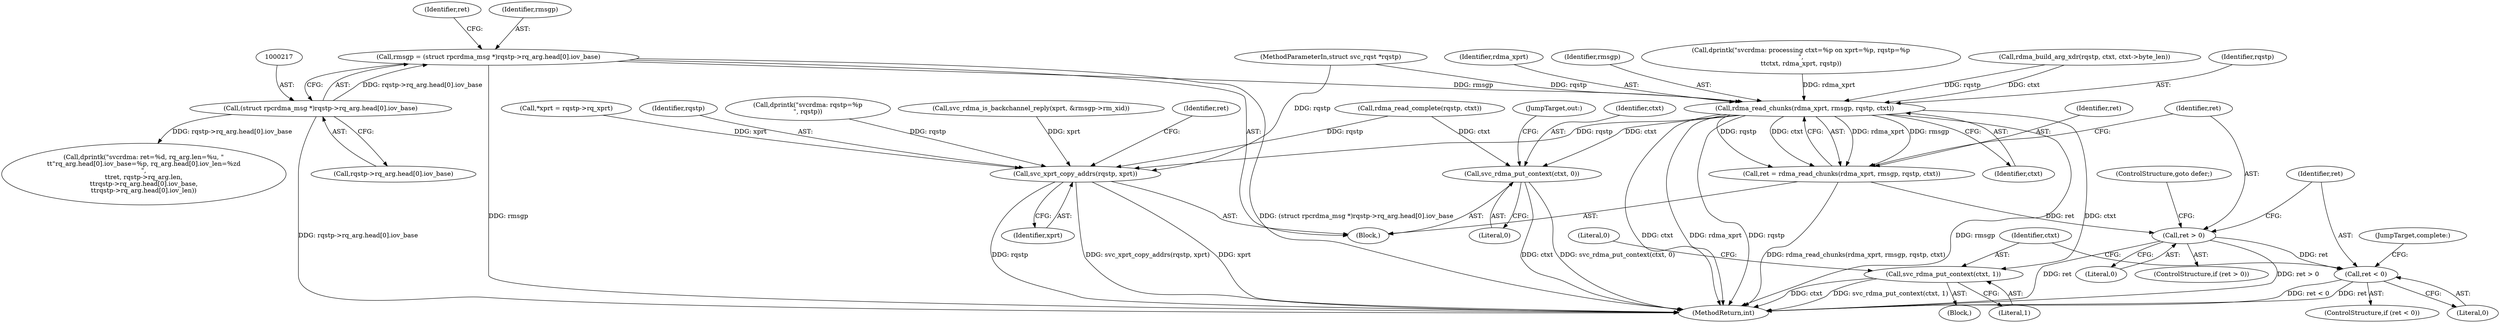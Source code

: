 digraph "0_linux_c70422f760c120480fee4de6c38804c72aa26bc1_30@pointer" {
"1000214" [label="(Call,rmsgp = (struct rpcrdma_msg *)rqstp->rq_arg.head[0].iov_base)"];
"1000216" [label="(Call,(struct rpcrdma_msg *)rqstp->rq_arg.head[0].iov_base)"];
"1000281" [label="(Call,rdma_read_chunks(rdma_xprt, rmsgp, rqstp, ctxt))"];
"1000279" [label="(Call,ret = rdma_read_chunks(rdma_xprt, rmsgp, rqstp, ctxt))"];
"1000287" [label="(Call,ret > 0)"];
"1000294" [label="(Call,ret < 0)"];
"1000298" [label="(Call,svc_rdma_put_context(ctxt, 1))"];
"1000331" [label="(Call,svc_rdma_put_context(ctxt, 0))"];
"1000366" [label="(Call,svc_xprt_copy_addrs(rqstp, xprt))"];
"1000282" [label="(Identifier,rdma_xprt)"];
"1000218" [label="(Call,rqstp->rq_arg.head[0].iov_base)"];
"1000110" [label="(Call,*xprt = rqstp->rq_xprt)"];
"1000368" [label="(Identifier,xprt)"];
"1000367" [label="(Identifier,rqstp)"];
"1000291" [label="(ControlStructure,goto defer;)"];
"1000285" [label="(Identifier,ctxt)"];
"1000228" [label="(Identifier,ret)"];
"1000216" [label="(Call,(struct rpcrdma_msg *)rqstp->rq_arg.head[0].iov_base)"];
"1000366" [label="(Call,svc_xprt_copy_addrs(rqstp, xprt))"];
"1000215" [label="(Identifier,rmsgp)"];
"1000279" [label="(Call,ret = rdma_read_chunks(rdma_xprt, rmsgp, rqstp, ctxt))"];
"1000298" [label="(Call,svc_rdma_put_context(ctxt, 1))"];
"1000302" [label="(Literal,0)"];
"1000288" [label="(Identifier,ret)"];
"1000283" [label="(Identifier,rmsgp)"];
"1000296" [label="(Literal,0)"];
"1000124" [label="(Call,dprintk(\"svcrdma: rqstp=%p\n\", rqstp))"];
"1000331" [label="(Call,svc_rdma_put_context(ctxt, 0))"];
"1000289" [label="(Literal,0)"];
"1000286" [label="(ControlStructure,if (ret > 0))"];
"1000303" [label="(JumpTarget,complete:)"];
"1000294" [label="(Call,ret < 0)"];
"1000250" [label="(Call,svc_rdma_is_backchannel_reply(xprt, &rmsgp->rm_xid))"];
"1000335" [label="(Call,dprintk(\"svcrdma: ret=%d, rq_arg.len=%u, \"\n\t\t\"rq_arg.head[0].iov_base=%p, rq_arg.head[0].iov_len=%zd\n\",\n\t\tret, rqstp->rq_arg.len,\n\t\trqstp->rq_arg.head[0].iov_base,\n\t\trqstp->rq_arg.head[0].iov_len))"];
"1000297" [label="(Block,)"];
"1000299" [label="(Identifier,ctxt)"];
"1000280" [label="(Identifier,ret)"];
"1000293" [label="(ControlStructure,if (ret < 0))"];
"1000300" [label="(Literal,1)"];
"1000281" [label="(Call,rdma_read_chunks(rdma_xprt, rmsgp, rqstp, ctxt))"];
"1000200" [label="(Call,dprintk(\"svcrdma: processing ctxt=%p on xprt=%p, rqstp=%p\n\",\n\t\tctxt, rdma_xprt, rqstp))"];
"1000107" [label="(MethodParameterIn,struct svc_rqst *rqstp)"];
"1000287" [label="(Call,ret > 0)"];
"1000334" [label="(JumpTarget,out:)"];
"1000214" [label="(Call,rmsgp = (struct rpcrdma_msg *)rqstp->rq_arg.head[0].iov_base)"];
"1000150" [label="(Call,rdma_read_complete(rqstp, ctxt))"];
"1000108" [label="(Block,)"];
"1000370" [label="(Identifier,ret)"];
"1000208" [label="(Call,rdma_build_arg_xdr(rqstp, ctxt, ctxt->byte_len))"];
"1000295" [label="(Identifier,ret)"];
"1000333" [label="(Literal,0)"];
"1000332" [label="(Identifier,ctxt)"];
"1000284" [label="(Identifier,rqstp)"];
"1000396" [label="(MethodReturn,int)"];
"1000214" -> "1000108"  [label="AST: "];
"1000214" -> "1000216"  [label="CFG: "];
"1000215" -> "1000214"  [label="AST: "];
"1000216" -> "1000214"  [label="AST: "];
"1000228" -> "1000214"  [label="CFG: "];
"1000214" -> "1000396"  [label="DDG: (struct rpcrdma_msg *)rqstp->rq_arg.head[0].iov_base"];
"1000214" -> "1000396"  [label="DDG: rmsgp"];
"1000216" -> "1000214"  [label="DDG: rqstp->rq_arg.head[0].iov_base"];
"1000214" -> "1000281"  [label="DDG: rmsgp"];
"1000216" -> "1000218"  [label="CFG: "];
"1000217" -> "1000216"  [label="AST: "];
"1000218" -> "1000216"  [label="AST: "];
"1000216" -> "1000396"  [label="DDG: rqstp->rq_arg.head[0].iov_base"];
"1000216" -> "1000335"  [label="DDG: rqstp->rq_arg.head[0].iov_base"];
"1000281" -> "1000279"  [label="AST: "];
"1000281" -> "1000285"  [label="CFG: "];
"1000282" -> "1000281"  [label="AST: "];
"1000283" -> "1000281"  [label="AST: "];
"1000284" -> "1000281"  [label="AST: "];
"1000285" -> "1000281"  [label="AST: "];
"1000279" -> "1000281"  [label="CFG: "];
"1000281" -> "1000396"  [label="DDG: ctxt"];
"1000281" -> "1000396"  [label="DDG: rdma_xprt"];
"1000281" -> "1000396"  [label="DDG: rqstp"];
"1000281" -> "1000396"  [label="DDG: rmsgp"];
"1000281" -> "1000279"  [label="DDG: rdma_xprt"];
"1000281" -> "1000279"  [label="DDG: rmsgp"];
"1000281" -> "1000279"  [label="DDG: rqstp"];
"1000281" -> "1000279"  [label="DDG: ctxt"];
"1000200" -> "1000281"  [label="DDG: rdma_xprt"];
"1000208" -> "1000281"  [label="DDG: rqstp"];
"1000208" -> "1000281"  [label="DDG: ctxt"];
"1000107" -> "1000281"  [label="DDG: rqstp"];
"1000281" -> "1000298"  [label="DDG: ctxt"];
"1000281" -> "1000331"  [label="DDG: ctxt"];
"1000281" -> "1000366"  [label="DDG: rqstp"];
"1000279" -> "1000108"  [label="AST: "];
"1000280" -> "1000279"  [label="AST: "];
"1000288" -> "1000279"  [label="CFG: "];
"1000279" -> "1000396"  [label="DDG: rdma_read_chunks(rdma_xprt, rmsgp, rqstp, ctxt)"];
"1000279" -> "1000287"  [label="DDG: ret"];
"1000287" -> "1000286"  [label="AST: "];
"1000287" -> "1000289"  [label="CFG: "];
"1000288" -> "1000287"  [label="AST: "];
"1000289" -> "1000287"  [label="AST: "];
"1000291" -> "1000287"  [label="CFG: "];
"1000295" -> "1000287"  [label="CFG: "];
"1000287" -> "1000396"  [label="DDG: ret > 0"];
"1000287" -> "1000396"  [label="DDG: ret"];
"1000287" -> "1000294"  [label="DDG: ret"];
"1000294" -> "1000293"  [label="AST: "];
"1000294" -> "1000296"  [label="CFG: "];
"1000295" -> "1000294"  [label="AST: "];
"1000296" -> "1000294"  [label="AST: "];
"1000299" -> "1000294"  [label="CFG: "];
"1000303" -> "1000294"  [label="CFG: "];
"1000294" -> "1000396"  [label="DDG: ret < 0"];
"1000294" -> "1000396"  [label="DDG: ret"];
"1000298" -> "1000297"  [label="AST: "];
"1000298" -> "1000300"  [label="CFG: "];
"1000299" -> "1000298"  [label="AST: "];
"1000300" -> "1000298"  [label="AST: "];
"1000302" -> "1000298"  [label="CFG: "];
"1000298" -> "1000396"  [label="DDG: svc_rdma_put_context(ctxt, 1)"];
"1000298" -> "1000396"  [label="DDG: ctxt"];
"1000331" -> "1000108"  [label="AST: "];
"1000331" -> "1000333"  [label="CFG: "];
"1000332" -> "1000331"  [label="AST: "];
"1000333" -> "1000331"  [label="AST: "];
"1000334" -> "1000331"  [label="CFG: "];
"1000331" -> "1000396"  [label="DDG: svc_rdma_put_context(ctxt, 0)"];
"1000331" -> "1000396"  [label="DDG: ctxt"];
"1000150" -> "1000331"  [label="DDG: ctxt"];
"1000366" -> "1000108"  [label="AST: "];
"1000366" -> "1000368"  [label="CFG: "];
"1000367" -> "1000366"  [label="AST: "];
"1000368" -> "1000366"  [label="AST: "];
"1000370" -> "1000366"  [label="CFG: "];
"1000366" -> "1000396"  [label="DDG: xprt"];
"1000366" -> "1000396"  [label="DDG: rqstp"];
"1000366" -> "1000396"  [label="DDG: svc_xprt_copy_addrs(rqstp, xprt)"];
"1000124" -> "1000366"  [label="DDG: rqstp"];
"1000150" -> "1000366"  [label="DDG: rqstp"];
"1000107" -> "1000366"  [label="DDG: rqstp"];
"1000250" -> "1000366"  [label="DDG: xprt"];
"1000110" -> "1000366"  [label="DDG: xprt"];
}
